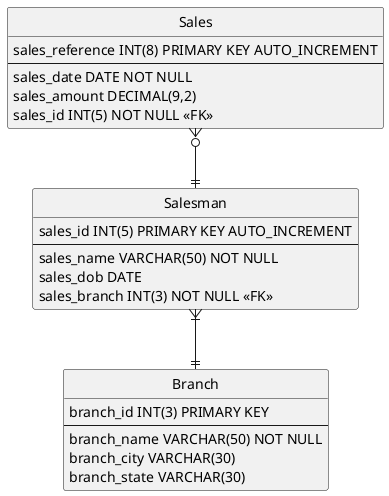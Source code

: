@startuml Data dictionary for Training and Certification System

hide circle

entity Branch {
  branch_id INT(3) PRIMARY KEY
  --
  branch_name VARCHAR(50) NOT NULL
  branch_city VARCHAR(30)
  branch_state VARCHAR(30)
}

entity Salesman {
  sales_id INT(5) PRIMARY KEY AUTO_INCREMENT
  --
  sales_name VARCHAR(50) NOT NULL
  sales_dob DATE
  sales_branch INT(3) NOT NULL <<FK>>
}

entity Sales {
  sales_reference INT(8) PRIMARY KEY AUTO_INCREMENT
  --
  sales_date DATE NOT NULL
  sales_amount DECIMAL(9,2)
  sales_id INT(5) NOT NULL <<FK>>
}

Salesman }|--|| Branch
Sales }o--|| Salesman

@enduml
